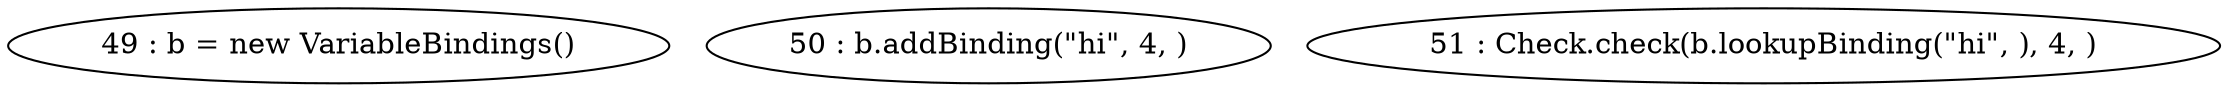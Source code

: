 digraph G {
"49 : b = new VariableBindings()"
"50 : b.addBinding(\"hi\", 4, )"
"51 : Check.check(b.lookupBinding(\"hi\", ), 4, )"
}